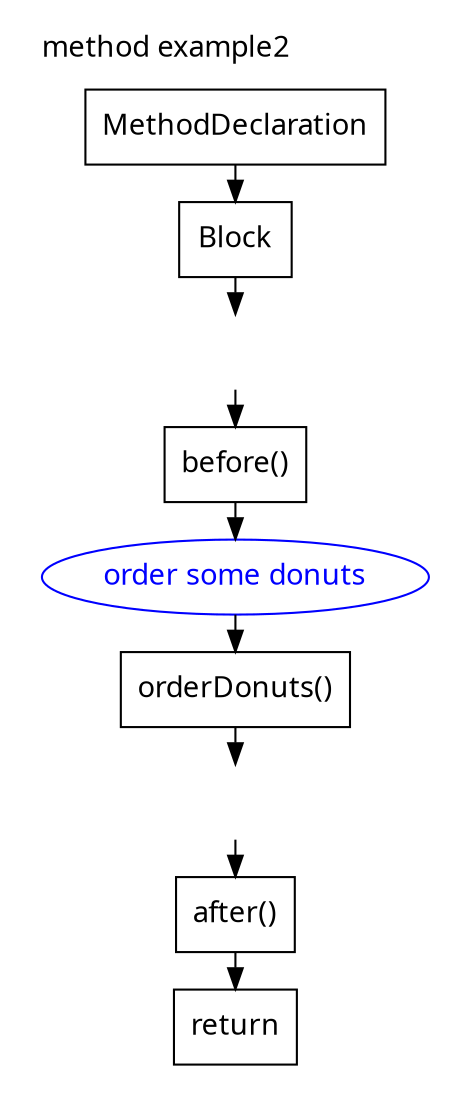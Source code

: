 digraph G_13 {
  node [
    shape = rect;
    fontname = "Handlee";
  ]
  edge [
    fontname = "Handlee";
  ]
  bgcolor = transparent;
  fontname = "Handlee";
  compound = true;
  s_152 [
    class = "methodDeclaration";
    label = "MethodDeclaration";
    fillcolor = white;
    style = filled;
  ];
  s_152_3 [
    class = "block";
    label = "Block";
    fillcolor = white;
    style = filled;
  ];
  s_153 [
    class = "expressionStatement";
    label = "";
    fillcolor = white;
    color = transparent;
    fontcolor = transparent;
    style = unset;
  ];
  s_153_2 [
    class = "methodInvocation";
    label = "before()";
    fillcolor = white;
    style = filled;
  ];
  s_154 [
    class = "expressionStatement";
    label = "order some donuts";
    fillcolor = white;
    shape = oval;
    color = blue;
    fontcolor = blue;
    style = filled;
  ];
  s_154_2 [
    class = "methodInvocation";
    label = "orderDonuts()";
    fillcolor = white;
    style = filled;
  ];
  s_155 [
    class = "expressionStatement";
    label = "";
    fillcolor = white;
    color = transparent;
    fontcolor = transparent;
    style = unset;
  ];
  s_155_2 [
    class = "methodInvocation";
    label = "after()";
    fillcolor = white;
    style = filled;
  ];
  m_156 [
    class = "method end";
    label = "return";
    fillcolor = white;
    style = filled;
  ];
  s_152 -> s_152_3;
  s_152_3 -> s_153;
  s_153 -> s_153_2;
  s_153_2 -> s_154;
  s_154 -> s_154_2;
  s_154_2 -> s_155;
  s_155 -> s_155_2;
  s_155_2 -> m_156;

  subgraph cluster_m_152 {
    label="method example2";
    labeljust = "l";
    ranksep = 0.5;
    pencolor = transparent;
    s_152; s_152_3; s_153; s_153_2; s_154; s_154_2; s_155; s_155_2; m_156;
  }
}

